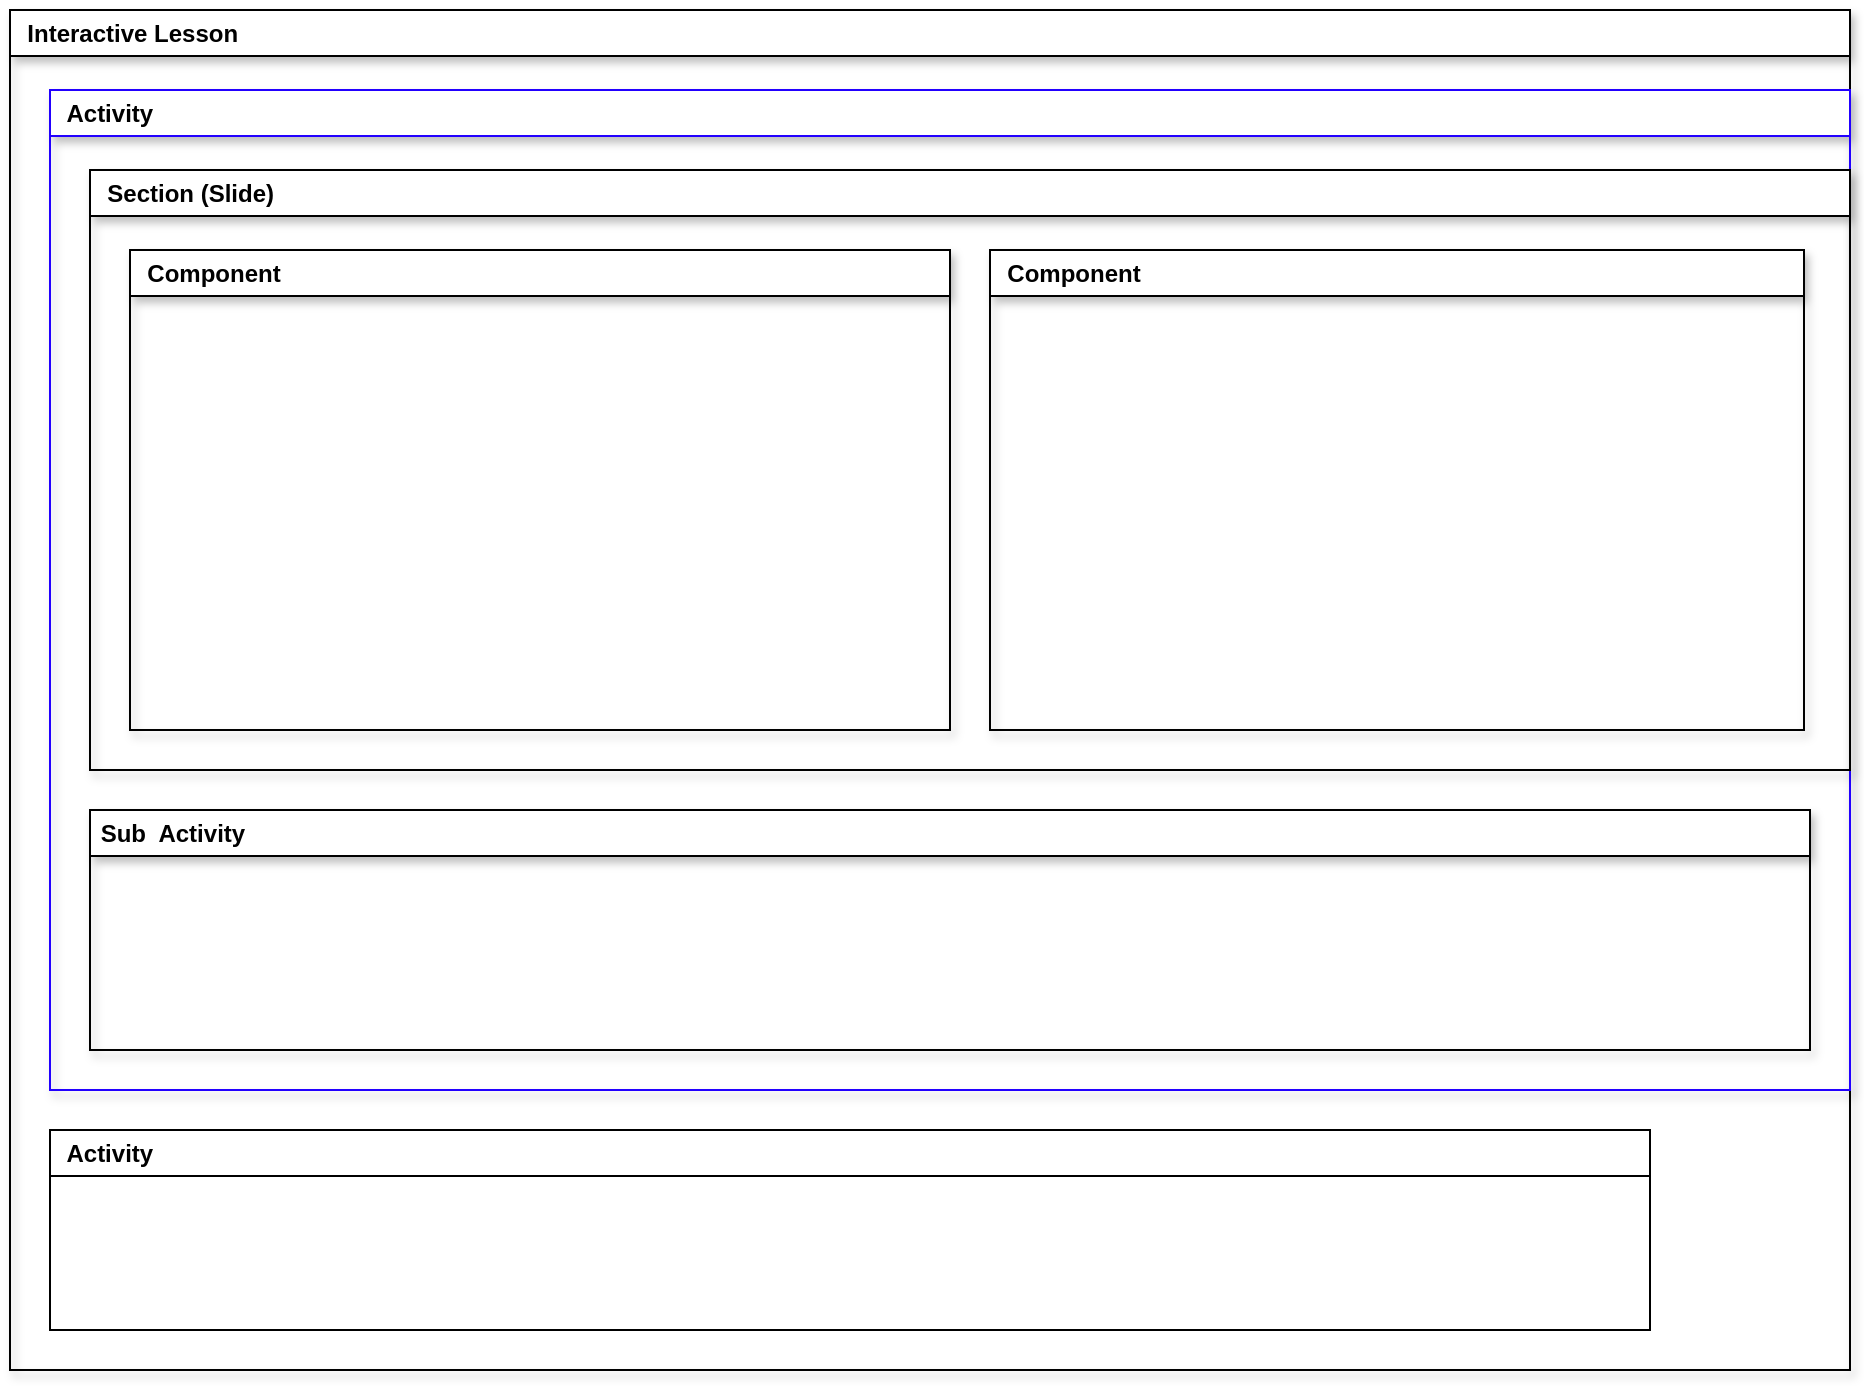 <mxfile version="22.1.0" type="github">
  <diagram name="Page-1" id="OxHC0WvrQpZg26OiPj_z">
    <mxGraphModel dx="2067" dy="1125" grid="1" gridSize="10" guides="1" tooltips="1" connect="1" arrows="1" fold="1" page="1" pageScale="1" pageWidth="827" pageHeight="1169" math="0" shadow="0">
      <root>
        <mxCell id="0" />
        <mxCell id="1" parent="0" />
        <mxCell id="01q-ujqo5NviYlfDltNa-1" value="&amp;nbsp; Interactive Lesson" style="swimlane;whiteSpace=wrap;html=1;align=left;shadow=1;" vertex="1" parent="1">
          <mxGeometry x="-70" y="50" width="920" height="680" as="geometry" />
        </mxCell>
        <mxCell id="01q-ujqo5NviYlfDltNa-2" value="&amp;nbsp; Activity" style="swimlane;whiteSpace=wrap;html=1;align=left;strokeColor=#2200FF;shadow=1;" vertex="1" parent="01q-ujqo5NviYlfDltNa-1">
          <mxGeometry x="20" y="40" width="900" height="500" as="geometry" />
        </mxCell>
        <mxCell id="01q-ujqo5NviYlfDltNa-4" value="&amp;nbsp; Section (Slide)" style="swimlane;whiteSpace=wrap;html=1;align=left;shadow=1;" vertex="1" parent="01q-ujqo5NviYlfDltNa-2">
          <mxGeometry x="20" y="40" width="880" height="300" as="geometry" />
        </mxCell>
        <mxCell id="01q-ujqo5NviYlfDltNa-6" value="&amp;nbsp; Component" style="swimlane;whiteSpace=wrap;html=1;align=left;shadow=1;" vertex="1" parent="01q-ujqo5NviYlfDltNa-4">
          <mxGeometry x="20" y="40" width="410" height="240" as="geometry" />
        </mxCell>
        <mxCell id="01q-ujqo5NviYlfDltNa-9" value="&amp;nbsp; Component" style="swimlane;whiteSpace=wrap;html=1;align=left;shadow=1;" vertex="1" parent="01q-ujqo5NviYlfDltNa-4">
          <mxGeometry x="450" y="40" width="407" height="240" as="geometry" />
        </mxCell>
        <mxCell id="01q-ujqo5NviYlfDltNa-5" value="&amp;nbsp;Sub&amp;nbsp; Activity" style="swimlane;whiteSpace=wrap;html=1;align=left;shadow=1;" vertex="1" parent="01q-ujqo5NviYlfDltNa-2">
          <mxGeometry x="20" y="360" width="860" height="120" as="geometry" />
        </mxCell>
        <mxCell id="01q-ujqo5NviYlfDltNa-3" value="&amp;nbsp; Activity" style="swimlane;whiteSpace=wrap;html=1;align=left;" vertex="1" parent="01q-ujqo5NviYlfDltNa-1">
          <mxGeometry x="20" y="560" width="800" height="100" as="geometry" />
        </mxCell>
      </root>
    </mxGraphModel>
  </diagram>
</mxfile>
